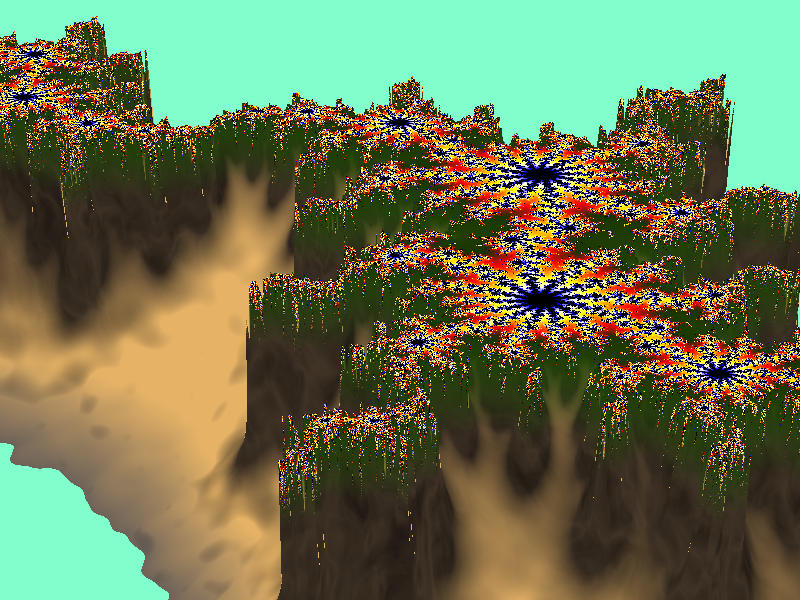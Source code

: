 /* frame103 */
/* --------------------------
Entry: 0008
WWW: http://3dimensions.dhs.org
Title: Julia Set Isle
Author: Sascha Ledinsky
Computing the CPM julia set in POV's SDL is very slow, but as the rules say "The POVRay scene file entered must be totally self contained and not rely on any external files" (e.g. a height field created with an external fractal program like Ultrafractal) it's the only possibility...
---------------------------*/

/*
 * Continous Potential Method (CPM) Julia set
 * released into public domain
 */
/* -------------------------------------------------------------------------------------------------- */
/* corners */
#local iMin = -1.2;
#local iMax = +1.2;
#local rMin = -2.4;
#local rMax = +2.4;
/* julia set for */
#local rJulia = -1.09;
#local iJulia = 0.24;
/* resolution */
#local xSteps = 1000;
#local ySteps = 500;
/* maximum iterations and bailout */
#local itMax = 50;
#local bMax = 1000;
/* -------------------------------------------------------------------------------------------------- */
#local dr = (rMax - rMin) / xSteps;
#local di = (iMax - iMin) / ySteps;
#local log2 = log(2);
#local height = array[xSteps][ySteps];
/* create height field */
#debug concat("computing ",str(xSteps,0,0),"x",str(ySteps,0,0)," height field...\n\n")
#declare f_bozo = function { pattern { bozo } }
#local i = iMin;
#local Y = 0;
#while (Y < ySteps)
	#local r = rMin;
	#local X = 0;
	#while (X < xSteps)
		#local it = 0;
		#local zr = r;
		#local zi = i;
		#local b = zr*zr + zi*zi;
		#while (b < bMax & it < itMax)
			/* julia set */
			#local zrOld = zr;
			#local zr = zr*zr - zi*zi + rJulia;
			#local zi = 2*zrOld*zi + iJulia;
			#local b = zr*zr + zi*zi;
			#local it = it + 1;
		#end
		#if (it = itMax)
			#local height[X][Y] = 0;
		#else
			/* cpm "potential" */
			#local potential = -pow(log(sqrt(b))/log2/pow(2,it),1/4);
			#local bump = 0;
			/* add some bumps to sand */
			#if (potential < -0.15)
				#local m = min(0.15 + potential,0.15);
				#local bump = m * f_bozo(X*0.1,0,Y*0.1) * 0.075;
			#end
			#local height[X][Y] = potential - bump;
			
		#end
		#local r = r + dr;
		#local X = X + 1;
	#end
	#local i = i + di;
	#local Y = Y + 1;
	#debug concat("\r",str(Y/ySteps*100,0,0),"% completed")
#end
/* some textures */
#declare fractal_texture = texture {
	pigment {
		julia <rJulia,iJulia>,itMax * 4
		rotate <90,0,0>
		/* map mandelbrot pattern to specified coordinates */
		translate <-rMin,0,-iMin>
		scale <1/(rMax - rMin),1,1/(iMax - iMin)>
		color_map {
			[0.0 color rgb <0.15,0.3,0.05>]
			[0.2 color rgb <0.1,0.2,0.0>]
			[0.3 color rgb <1,0,0>]
			[0.5 color rgb <1,1,0>]
			[0.7 color rgb <1,1,1>]
			[0.9 color rgb <0,0,1>]
			[1.0 color rgb <0,0,0>]
		}
	}
	finish { diffuse 1 ambient 0}
}
#declare rock_texture = texture {
	pigment {
		granite
		color_map {
			[0.0 color rgb <0.25,0.2,0.15>]
			[0.1 color rgb <0.25,0.2,0.15>]
			[0.9 color rgb <0.25,0.2,0.15>*0.5]
			[1.0 color rgb <0.25,0.2,0.15>*0.5]
		}
		turbulence 10
		omega 0.6
		octaves 10
		scale <5,30,5>
		rotate <5,5,5>
	}
	finish { diffuse 1 ambient 0 specular 0.5 roughness 0.02 }
}
#declare sand_texture = texture {
	pigment { color rgb <0.9,0.7,0.4> }
	finish { diffuse 1 brilliance 0.7 ambient 0 specular 0.7 roughness 0.05 crand 0.25 }
}
#declare land_texture = texture {
	slope { <0,-1,0>,0,0.5 }
	texture_map {
		[0.0 sand_texture]
		[0.5 sand_texture]
		[0.8 rock_texture]
		[1.0 rock_texture]
	}
}
#declare black_texture = texture {
	pigment { color rgb <0,0.1,0.3> }
	finish { ambient 1 diffuse 0 }
}
/*
 * set up the mesh2
 */
mesh2 {
	#debug concat("\rsetting up grid vertices...\n\n")
	vertex_vectors {
		(xSteps - 2)*(ySteps - 2)
		#local Y = 1;
		#while (Y < ySteps - 1)
			#local X = 1;
			#while (X < xSteps - 1)
				<X/xSteps,height[X][Y],Y/ySteps>,
				#local X = X + 1;
			#end
			#local Y = Y + 1;
			#debug concat("\r",str((Y+1)/ySteps*100,0,0),"% completed")
		#end
	}
	#local xs = 2 / xSteps;
	#local ys = 2 / ySteps;
	#debug concat("\rsetting up surface normals...\n\n")
	normal_vectors {
		(xSteps - 2)*(ySteps - 2)
		#local Y = 1;
		#while (Y < ySteps - 1)
			#local X = 1;
			#while (X < xSteps - 1)
				#if (height[X][Y] >= 1)
					<0,1,0>
				#else
					/* compute surface normal */
					#local dx = <xs,height[X + 1][Y] - height[X - 1][Y],0>;
					#local dz = <0,height[X][Y + 1] - height[X][Y - 1],ys>;
					vnormalize(vcross(dx,dz))
				#end
				#local X = X + 1;
			#end
			#local Y = Y + 1;
			#debug concat("\r",str((Y+1)/ySteps*100,0,0),"% completed")
		#end
	}
	#debug concat("\rbuilding triangle mesh...\n\n")
	face_indices {
		(xSteps - 3)*(ySteps -3)*2
		#local f = xSteps - 2;
		#local Y = 0;
		#while (Y < ySteps - 3)
			#local X = 0;
			#while (X < xSteps - 3)
				<Y*f + X,Y*f + X + 1,(Y + 1)*f + X>
				<(Y + 1)*f + X + 1,(Y + 1)*f + X,Y*f + X + 1>
				#local X = X + 1;
			#end
			#local Y = Y + 1;
			#debug concat("\r",str((Y+3)/ySteps*100,0,0),"% completed")
		#end
	}
	texture {
		gradient y
		texture_map {
			[0.0 black_texture]
			[0.3 black_texture]
			[0.5 land_texture]
			[0.8 land_texture]
			[0.9 fractal_texture]
			[1.0 fractal_texture]
		}
		scale <1,1.2,1>
		translate y*0.1
	}		
	scale <2,0.4,1>
	translate <-1,0.25,-0.5>
}
#debug concat("\rrendering...  \n\n")
/*
 * camera, lights, background, sea,...
 */
camera {
	up <0,1,0>
	right <1,0,0>
	location <0.56,0.9550000000000001,-1.0>
	look_at <-0.1,0.15,0>
	angle 20
}
light_source {
	<-10,12,5>
	color rgb <1.5,1.5,1>*1.2
	area_light <0.3,0,0>,<0,0.3,0>,5,5 circular orient jitter
}
light_source {
	<0,5,-10>
	color rgb <0.2,0.2,0.3>*1.2
	shadowless
}
light_source {
	<5,10,-5>
	color rgb <0.2,0.2,0.3>*1.2
	shadowless
}
sky_sphere {
	pigment {
		gradient y
		color_map {
			[0.0 color rgb <0.8,0.8,0.8>]
			[0.4 color rgb <0,0,1>]
			[1.0 color rgb <0,0,0.3>]
		}
	}
}
plane {
	y,-0.25
	texture { black_texture }
}
plane {
	y,0
	pigment {
		color rgbf <0.5,1,0.8,0.99>
	}
	finish {
		ambient 0
		diffuse 2
		brilliance 1.5
		specular 0.8 roughness 0.03
		reflection {
			0,1
			fresnel on        
		}
		conserve_energy
	}
	normal {
		average
		normal_map {
			[0.5 bumps 0.9 scale <0.005,0.01,0.01> rotate <0,-60,0>]
			[0.5 bumps 0.4 scale 0.003]
		}
	}
	interior {
		ior 1.33
		fade_power 2
		fade_distance 0.1
	}
}
plane {
	y,-0.1
	pigment {
		granite
		color_map {
			[0.0 color rgbt <0.9,0.8,0.6,1>]
			[0.5 color rgbt <0.9,0.8,0.6,1>]
			[1.0 color rgbt <0.9,0.8,0.6,0.5>]
		}
		scale 2
	}
	finish {
		ambient 0.5 diffuse 0
	}
}
	
	